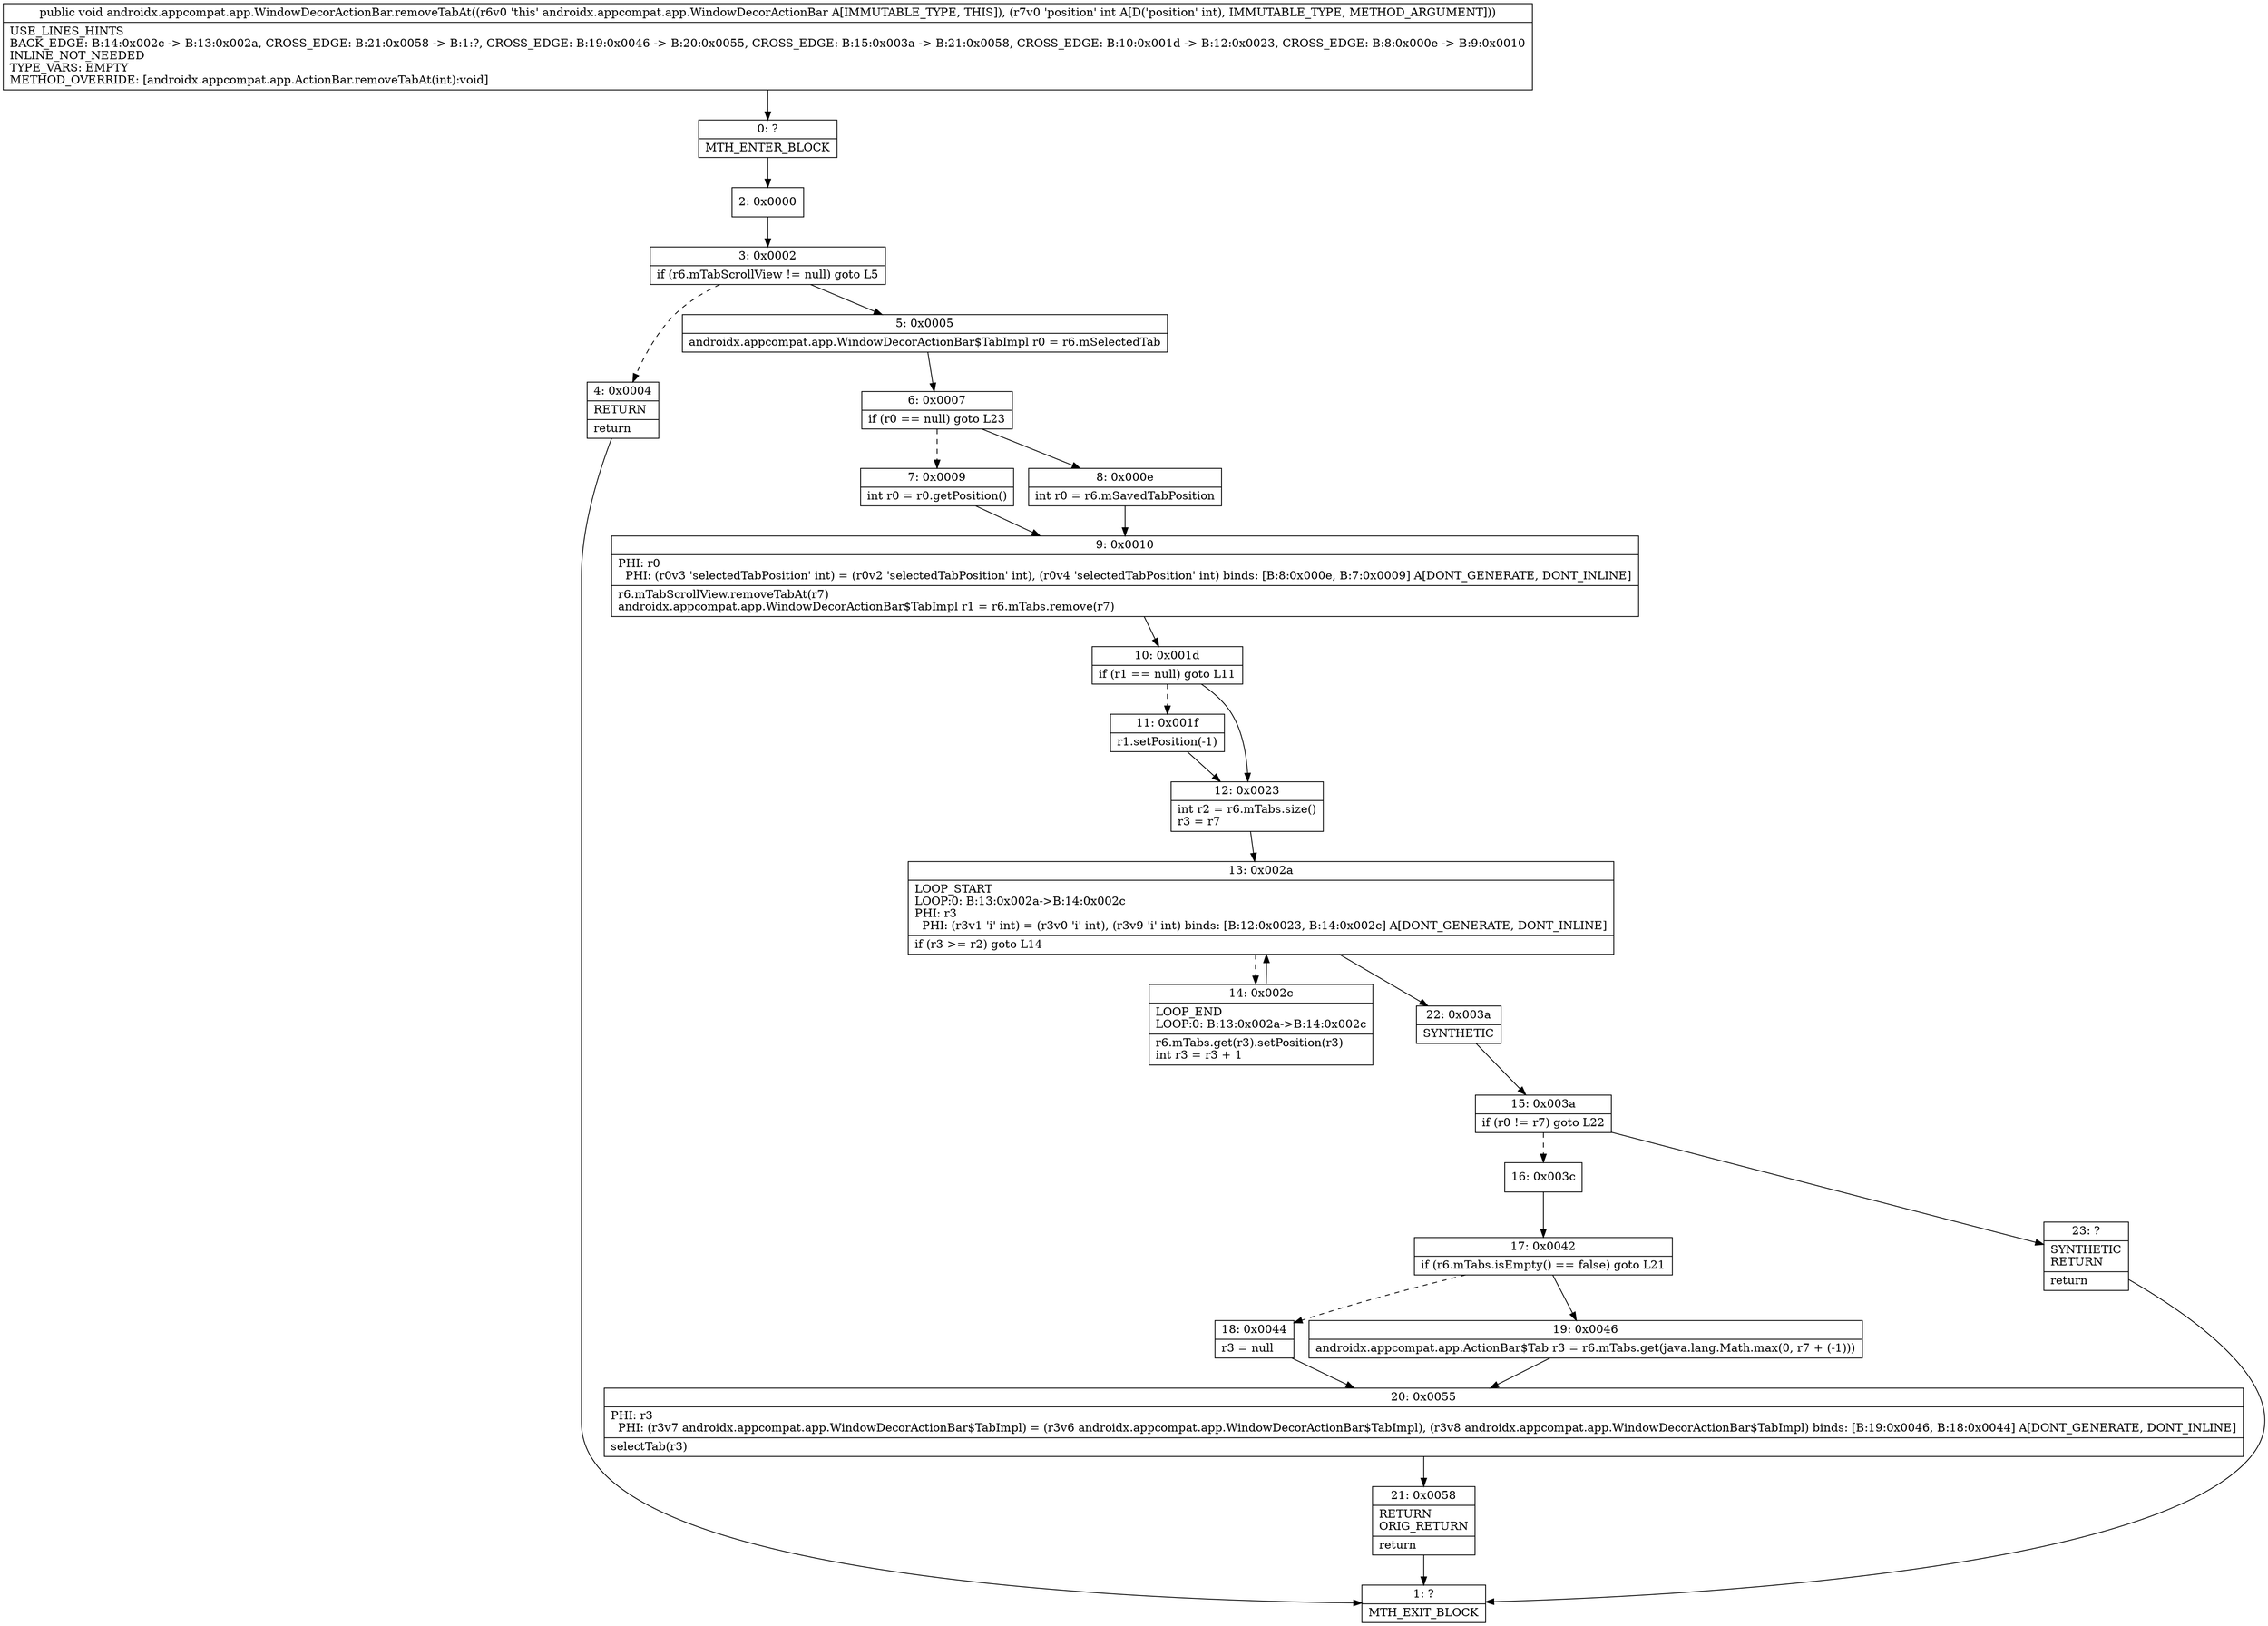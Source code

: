 digraph "CFG forandroidx.appcompat.app.WindowDecorActionBar.removeTabAt(I)V" {
Node_0 [shape=record,label="{0\:\ ?|MTH_ENTER_BLOCK\l}"];
Node_2 [shape=record,label="{2\:\ 0x0000}"];
Node_3 [shape=record,label="{3\:\ 0x0002|if (r6.mTabScrollView != null) goto L5\l}"];
Node_4 [shape=record,label="{4\:\ 0x0004|RETURN\l|return\l}"];
Node_1 [shape=record,label="{1\:\ ?|MTH_EXIT_BLOCK\l}"];
Node_5 [shape=record,label="{5\:\ 0x0005|androidx.appcompat.app.WindowDecorActionBar$TabImpl r0 = r6.mSelectedTab\l}"];
Node_6 [shape=record,label="{6\:\ 0x0007|if (r0 == null) goto L23\l}"];
Node_7 [shape=record,label="{7\:\ 0x0009|int r0 = r0.getPosition()\l}"];
Node_9 [shape=record,label="{9\:\ 0x0010|PHI: r0 \l  PHI: (r0v3 'selectedTabPosition' int) = (r0v2 'selectedTabPosition' int), (r0v4 'selectedTabPosition' int) binds: [B:8:0x000e, B:7:0x0009] A[DONT_GENERATE, DONT_INLINE]\l|r6.mTabScrollView.removeTabAt(r7)\landroidx.appcompat.app.WindowDecorActionBar$TabImpl r1 = r6.mTabs.remove(r7)\l}"];
Node_10 [shape=record,label="{10\:\ 0x001d|if (r1 == null) goto L11\l}"];
Node_11 [shape=record,label="{11\:\ 0x001f|r1.setPosition(\-1)\l}"];
Node_12 [shape=record,label="{12\:\ 0x0023|int r2 = r6.mTabs.size()\lr3 = r7\l}"];
Node_13 [shape=record,label="{13\:\ 0x002a|LOOP_START\lLOOP:0: B:13:0x002a\-\>B:14:0x002c\lPHI: r3 \l  PHI: (r3v1 'i' int) = (r3v0 'i' int), (r3v9 'i' int) binds: [B:12:0x0023, B:14:0x002c] A[DONT_GENERATE, DONT_INLINE]\l|if (r3 \>= r2) goto L14\l}"];
Node_14 [shape=record,label="{14\:\ 0x002c|LOOP_END\lLOOP:0: B:13:0x002a\-\>B:14:0x002c\l|r6.mTabs.get(r3).setPosition(r3)\lint r3 = r3 + 1\l}"];
Node_22 [shape=record,label="{22\:\ 0x003a|SYNTHETIC\l}"];
Node_15 [shape=record,label="{15\:\ 0x003a|if (r0 != r7) goto L22\l}"];
Node_16 [shape=record,label="{16\:\ 0x003c}"];
Node_17 [shape=record,label="{17\:\ 0x0042|if (r6.mTabs.isEmpty() == false) goto L21\l}"];
Node_18 [shape=record,label="{18\:\ 0x0044|r3 = null\l}"];
Node_20 [shape=record,label="{20\:\ 0x0055|PHI: r3 \l  PHI: (r3v7 androidx.appcompat.app.WindowDecorActionBar$TabImpl) = (r3v6 androidx.appcompat.app.WindowDecorActionBar$TabImpl), (r3v8 androidx.appcompat.app.WindowDecorActionBar$TabImpl) binds: [B:19:0x0046, B:18:0x0044] A[DONT_GENERATE, DONT_INLINE]\l|selectTab(r3)\l}"];
Node_21 [shape=record,label="{21\:\ 0x0058|RETURN\lORIG_RETURN\l|return\l}"];
Node_19 [shape=record,label="{19\:\ 0x0046|androidx.appcompat.app.ActionBar$Tab r3 = r6.mTabs.get(java.lang.Math.max(0, r7 + (\-1)))\l}"];
Node_23 [shape=record,label="{23\:\ ?|SYNTHETIC\lRETURN\l|return\l}"];
Node_8 [shape=record,label="{8\:\ 0x000e|int r0 = r6.mSavedTabPosition\l}"];
MethodNode[shape=record,label="{public void androidx.appcompat.app.WindowDecorActionBar.removeTabAt((r6v0 'this' androidx.appcompat.app.WindowDecorActionBar A[IMMUTABLE_TYPE, THIS]), (r7v0 'position' int A[D('position' int), IMMUTABLE_TYPE, METHOD_ARGUMENT]))  | USE_LINES_HINTS\lBACK_EDGE: B:14:0x002c \-\> B:13:0x002a, CROSS_EDGE: B:21:0x0058 \-\> B:1:?, CROSS_EDGE: B:19:0x0046 \-\> B:20:0x0055, CROSS_EDGE: B:15:0x003a \-\> B:21:0x0058, CROSS_EDGE: B:10:0x001d \-\> B:12:0x0023, CROSS_EDGE: B:8:0x000e \-\> B:9:0x0010\lINLINE_NOT_NEEDED\lTYPE_VARS: EMPTY\lMETHOD_OVERRIDE: [androidx.appcompat.app.ActionBar.removeTabAt(int):void]\l}"];
MethodNode -> Node_0;Node_0 -> Node_2;
Node_2 -> Node_3;
Node_3 -> Node_4[style=dashed];
Node_3 -> Node_5;
Node_4 -> Node_1;
Node_5 -> Node_6;
Node_6 -> Node_7[style=dashed];
Node_6 -> Node_8;
Node_7 -> Node_9;
Node_9 -> Node_10;
Node_10 -> Node_11[style=dashed];
Node_10 -> Node_12;
Node_11 -> Node_12;
Node_12 -> Node_13;
Node_13 -> Node_14[style=dashed];
Node_13 -> Node_22;
Node_14 -> Node_13;
Node_22 -> Node_15;
Node_15 -> Node_16[style=dashed];
Node_15 -> Node_23;
Node_16 -> Node_17;
Node_17 -> Node_18[style=dashed];
Node_17 -> Node_19;
Node_18 -> Node_20;
Node_20 -> Node_21;
Node_21 -> Node_1;
Node_19 -> Node_20;
Node_23 -> Node_1;
Node_8 -> Node_9;
}

